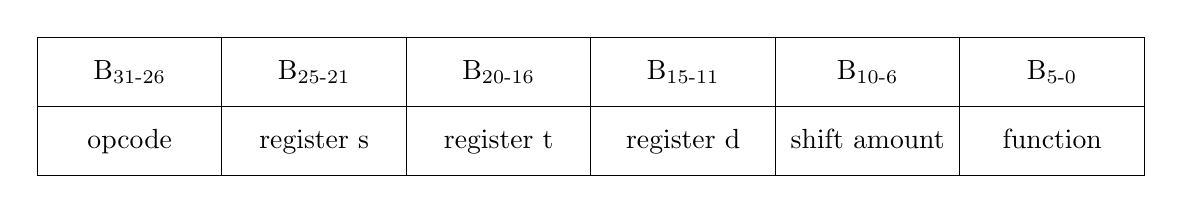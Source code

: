 \begin{tikzpicture}[auto,
    every node/.style={rectangle, minimum height=2.5em, text centered, text width=6em, text height=1.5ex, text depth=.25ex},
    field/.style={draw}]
\matrix (m) [ampersand replacement=\&, column sep=-\pgflinewidth, row sep=-\pgflinewidth]
{
\node [field] {$\textrm{B}_{31\textrm{-}26}$}; \&
\node [field] {$\textrm{B}_{25\textrm{-}21}$}; \&
\node [field] {$\textrm{B}_{20\textrm{-}16}$}; \&
\node [field] {$\textrm{B}_{15\textrm{-}11}$}; \&
\node [field] {$\textrm{B}_{10\textrm{-}6}$}; \&
\node [field] {$\textrm{B}_{5\textrm{-}0}$}; \&
\\
\node [field] {opcode}; \&
\node [field] {register s}; \&
\node [field] {register t}; \&
\node [field] {register d}; \&
\node [field] {shift amount}; \&
\node [field] {function}; \&
\\
};
\end{tikzpicture}
